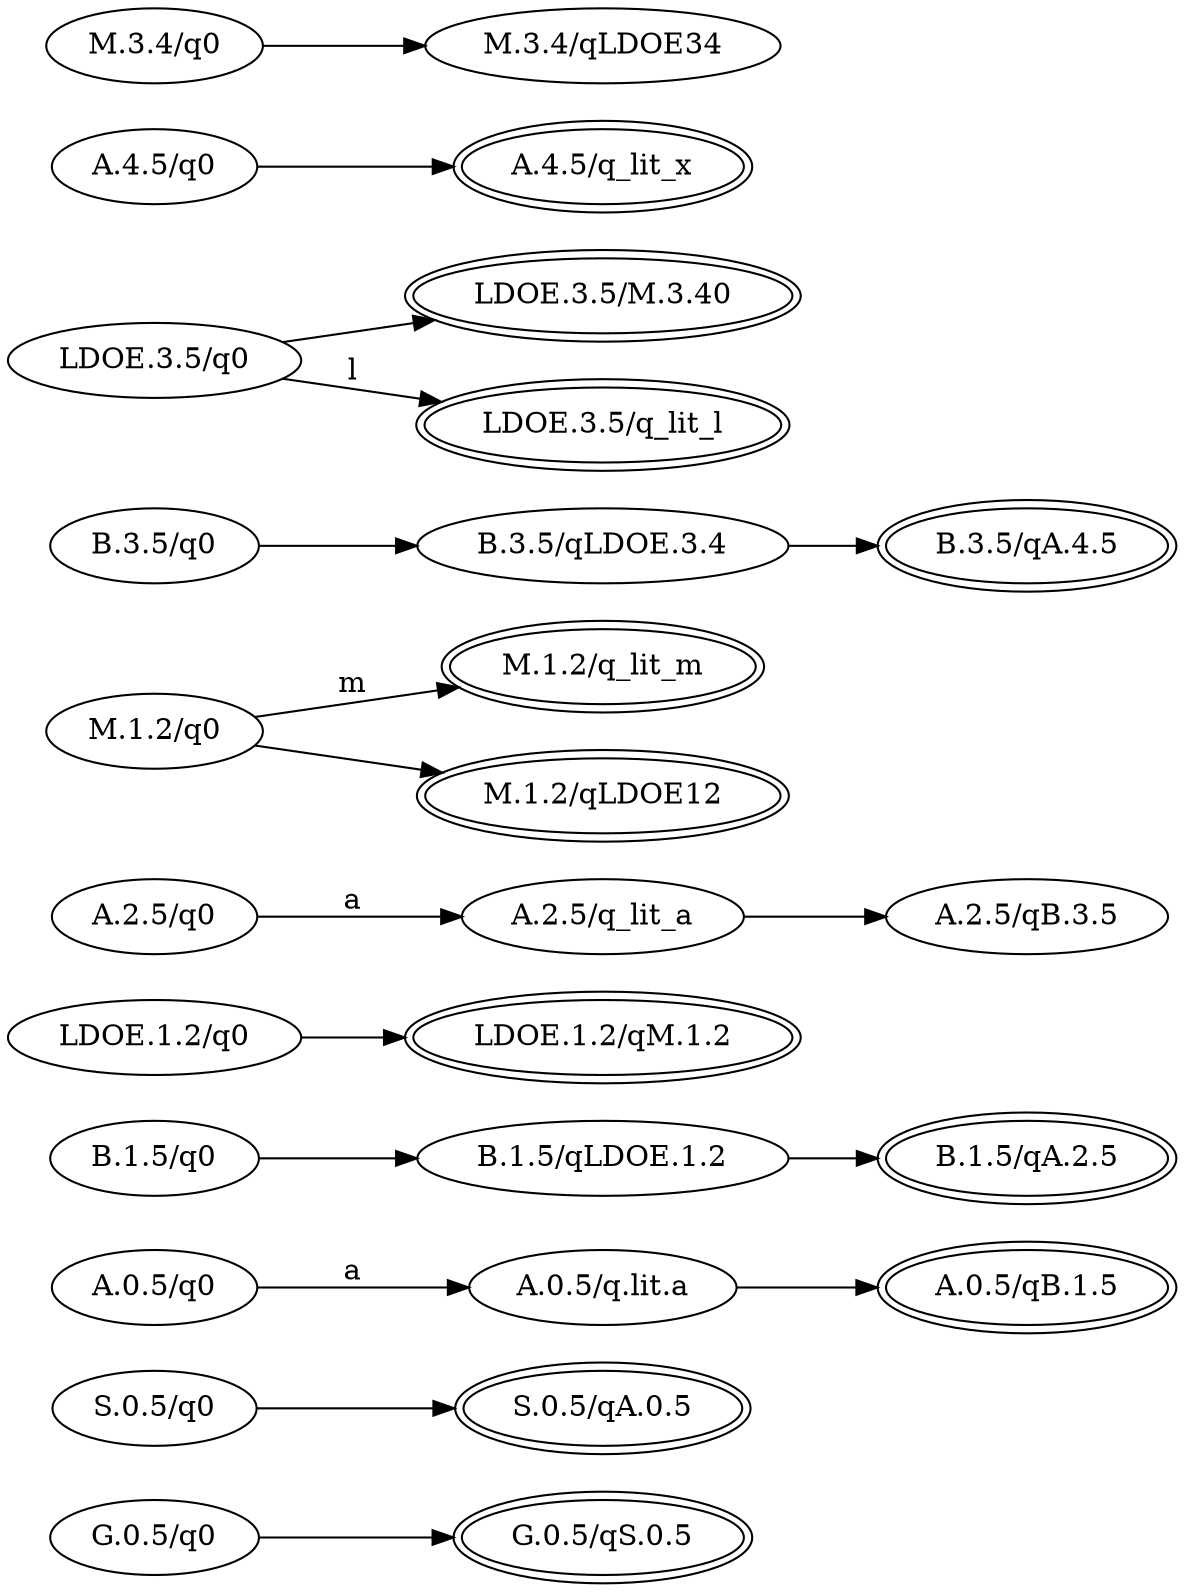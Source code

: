 digraph ldoe_rtn {
// Woods-based recursive transition network
// for LDOE grammar and sentence 'amalx'.
 rankdir="LR";
 
 subgraph G05 { rankdir="LR";
   G05_q0 [label="G.0.5/q0"];
   G05_S05 [label="G.0.5/qS.0.5" peripheries=2];
   G05_q0 -> G05_S05;
 }
 subgraph S05 { rankdir="LR";
   S05_q0 [label="S.0.5/q0"];
   S05_A05 [label="S.0.5/qA.0.5" peripheries=2];
   S05_q0 -> S05_A05;
 }
 subgraph A05 { rankdir="LR";
   A05_q0 [label="A.0.5/q0"];
   A05_lita [label="A.0.5/q.lit.a"];
   A05_B15 [label="A.0.5/qB.1.5" peripheries=2];
   A05_q0 -> A05_lita [label="a"];
   A05_lita -> A05_B15;
   }
 subgraph B15 { rankdir="LR";
   B15_q0 [label="B.1.5/q0"];
   B15_LDOE12 [label="B.1.5/qLDOE.1.2"];
   B15_A25 [label="B.1.5/qA.2.5" peripheries=2];
   B15_q0 -> B15_LDOE12 -> B15_A25;
 }
 subgraph LDOE12 { rankdir="LR";
   LDOE12_q0 [label="LDOE.1.2/q0"];
   LDOE12_M12 [label="LDOE.1.2/qM.1.2" peripheries=2];
   LDOE12_q0 -> LDOE12_M12;
 }
 subgraph A25 { rankdir="LR";
   A25_q0 [label="A.2.5/q0"];
   A25_lita [label="A.2.5/q_lit_a"];
   A25_qB35 [label="A.2.5/qB.3.5"];
   A25_q0 -> A25_lita [label="a"];
   A25_lita -> A25_qB35;
 }
 subgraph M12 { rankdir="LR";
   M12_q0 [label="M.1.2/q0"];
   M12_qlitm [label="M.1.2/q_lit_m" peripheries=2];
   M12_qLDOE12 [label="M.1.2/qLDOE12" peripheries=2];
   M12_q0 -> M12_qlitm [label="m"];
   M12_q0 -> M12_qLDOE12;
 }
 subgraph B35 { rankdir="LR";
   B35_q0 [label="B.3.5/q0"];
   B35_LDOE34 [label="B.3.5/qLDOE.3.4"];
   B35_A45 [label="B.3.5/qA.4.5" peripheries=2];
   B35_q0 -> B35_LDOE34 -> B35_A45;
 }
 subgraph LDOE35 { rankdir="LR";
   LDOE35_q0 [label="LDOE.3.5/q0"];
   LDOE35_qM34 [label="LDOE.3.5/M.3.40" peripheries=2];
   LDOE35_qlitl [label="LDOE.3.5/q_lit_l" peripheries=2];
   LDOE35_q0 -> LDOE35_qM34;
   LDOE35_q0 -> LDOE35_qlitl [label="l"];
 }
 subgraph A45 { rankdir="LR";
   A45_q0 [label="A.4.5/q0"];
   A45_qlitx [label="A.4.5/q_lit_x" peripheries=2];
   A45_q0 -> A45_qlitx;
 }
 subgraph M34 { rankdir="LR";
   M34_q0 [label="M.3.4/q0"];
   M34_qLDOE34 [label="M.3.4/qLDOE34"];
   M34_q0 -> M34_qLDOE34;
 }
 
}